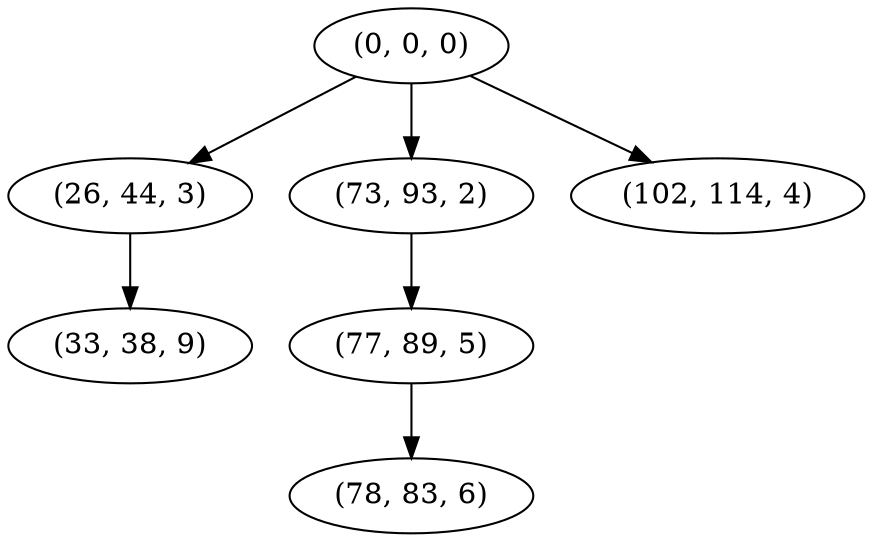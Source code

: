 digraph tree {
    "(0, 0, 0)";
    "(26, 44, 3)";
    "(33, 38, 9)";
    "(73, 93, 2)";
    "(77, 89, 5)";
    "(78, 83, 6)";
    "(102, 114, 4)";
    "(0, 0, 0)" -> "(26, 44, 3)";
    "(0, 0, 0)" -> "(73, 93, 2)";
    "(0, 0, 0)" -> "(102, 114, 4)";
    "(26, 44, 3)" -> "(33, 38, 9)";
    "(73, 93, 2)" -> "(77, 89, 5)";
    "(77, 89, 5)" -> "(78, 83, 6)";
}
